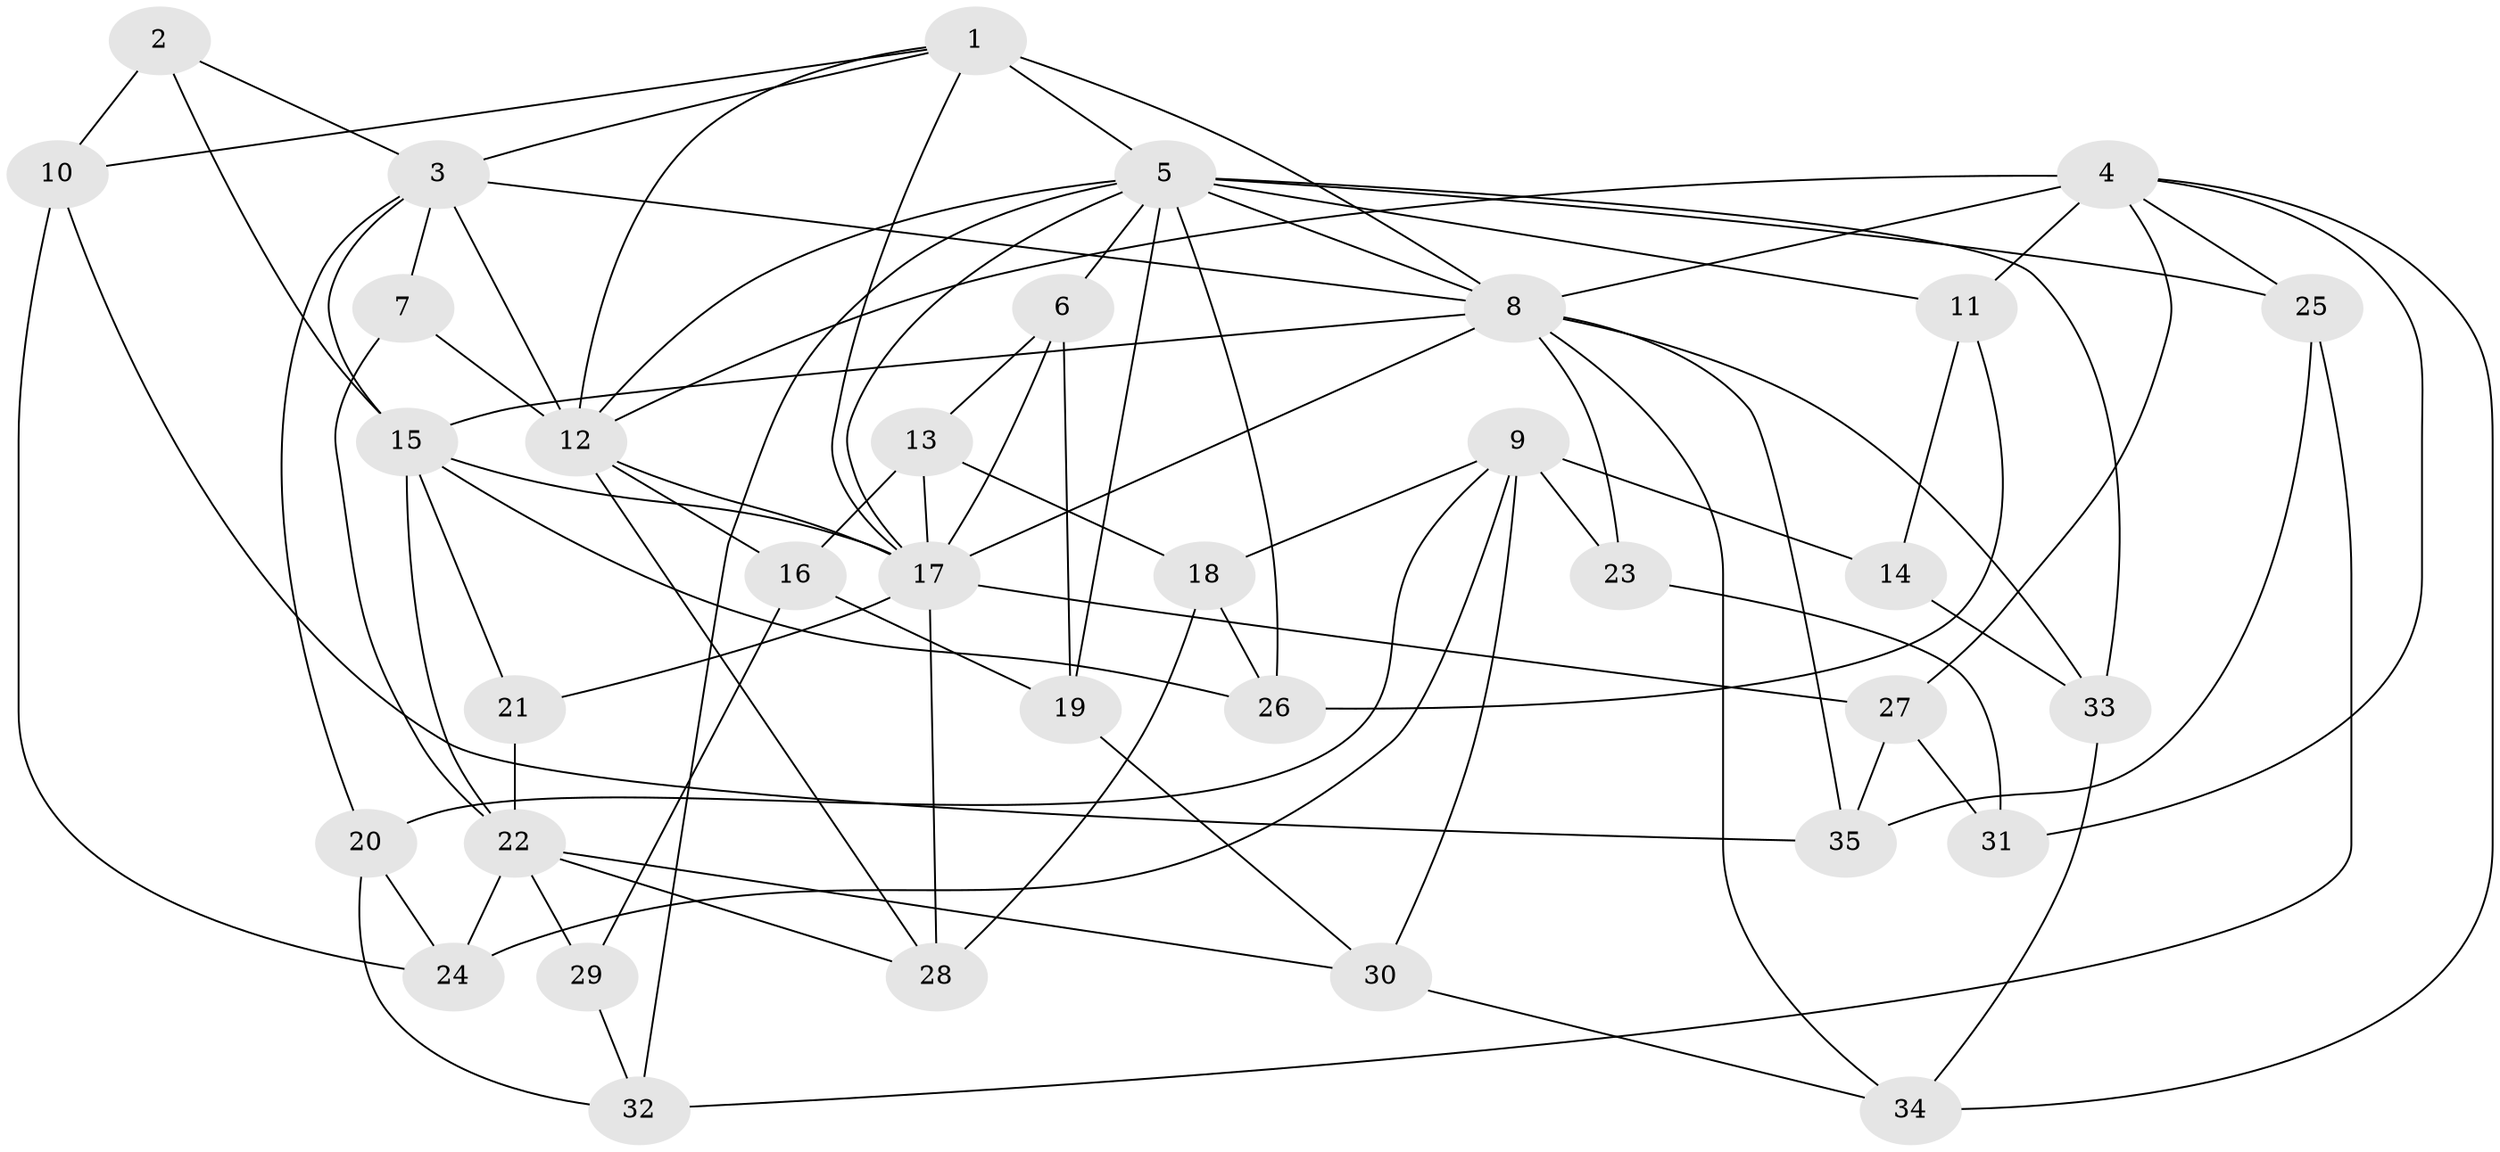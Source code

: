 // original degree distribution, {4: 1.0}
// Generated by graph-tools (version 1.1) at 2025/37/03/09/25 02:37:52]
// undirected, 35 vertices, 86 edges
graph export_dot {
graph [start="1"]
  node [color=gray90,style=filled];
  1;
  2;
  3;
  4;
  5;
  6;
  7;
  8;
  9;
  10;
  11;
  12;
  13;
  14;
  15;
  16;
  17;
  18;
  19;
  20;
  21;
  22;
  23;
  24;
  25;
  26;
  27;
  28;
  29;
  30;
  31;
  32;
  33;
  34;
  35;
  1 -- 3 [weight=1.0];
  1 -- 5 [weight=2.0];
  1 -- 8 [weight=2.0];
  1 -- 10 [weight=1.0];
  1 -- 12 [weight=1.0];
  1 -- 17 [weight=1.0];
  2 -- 3 [weight=1.0];
  2 -- 10 [weight=1.0];
  2 -- 15 [weight=2.0];
  3 -- 7 [weight=1.0];
  3 -- 8 [weight=1.0];
  3 -- 12 [weight=2.0];
  3 -- 15 [weight=1.0];
  3 -- 20 [weight=1.0];
  4 -- 8 [weight=2.0];
  4 -- 11 [weight=1.0];
  4 -- 12 [weight=2.0];
  4 -- 25 [weight=1.0];
  4 -- 27 [weight=1.0];
  4 -- 31 [weight=2.0];
  4 -- 34 [weight=1.0];
  5 -- 6 [weight=1.0];
  5 -- 8 [weight=1.0];
  5 -- 11 [weight=1.0];
  5 -- 12 [weight=1.0];
  5 -- 17 [weight=1.0];
  5 -- 19 [weight=1.0];
  5 -- 25 [weight=1.0];
  5 -- 26 [weight=1.0];
  5 -- 32 [weight=1.0];
  5 -- 33 [weight=1.0];
  6 -- 13 [weight=1.0];
  6 -- 17 [weight=1.0];
  6 -- 19 [weight=1.0];
  7 -- 12 [weight=1.0];
  7 -- 22 [weight=2.0];
  8 -- 15 [weight=1.0];
  8 -- 17 [weight=1.0];
  8 -- 23 [weight=1.0];
  8 -- 33 [weight=1.0];
  8 -- 34 [weight=1.0];
  8 -- 35 [weight=1.0];
  9 -- 14 [weight=2.0];
  9 -- 18 [weight=1.0];
  9 -- 20 [weight=1.0];
  9 -- 23 [weight=2.0];
  9 -- 24 [weight=1.0];
  9 -- 30 [weight=1.0];
  10 -- 24 [weight=1.0];
  10 -- 35 [weight=1.0];
  11 -- 14 [weight=1.0];
  11 -- 26 [weight=1.0];
  12 -- 16 [weight=1.0];
  12 -- 17 [weight=1.0];
  12 -- 28 [weight=1.0];
  13 -- 16 [weight=1.0];
  13 -- 17 [weight=1.0];
  13 -- 18 [weight=1.0];
  14 -- 33 [weight=1.0];
  15 -- 17 [weight=1.0];
  15 -- 21 [weight=1.0];
  15 -- 22 [weight=1.0];
  15 -- 26 [weight=1.0];
  16 -- 19 [weight=1.0];
  16 -- 29 [weight=1.0];
  17 -- 21 [weight=1.0];
  17 -- 27 [weight=1.0];
  17 -- 28 [weight=1.0];
  18 -- 26 [weight=1.0];
  18 -- 28 [weight=1.0];
  19 -- 30 [weight=1.0];
  20 -- 24 [weight=1.0];
  20 -- 32 [weight=1.0];
  21 -- 22 [weight=2.0];
  22 -- 24 [weight=1.0];
  22 -- 28 [weight=1.0];
  22 -- 29 [weight=2.0];
  22 -- 30 [weight=1.0];
  23 -- 31 [weight=1.0];
  25 -- 32 [weight=1.0];
  25 -- 35 [weight=1.0];
  27 -- 31 [weight=1.0];
  27 -- 35 [weight=1.0];
  29 -- 32 [weight=1.0];
  30 -- 34 [weight=1.0];
  33 -- 34 [weight=1.0];
}
